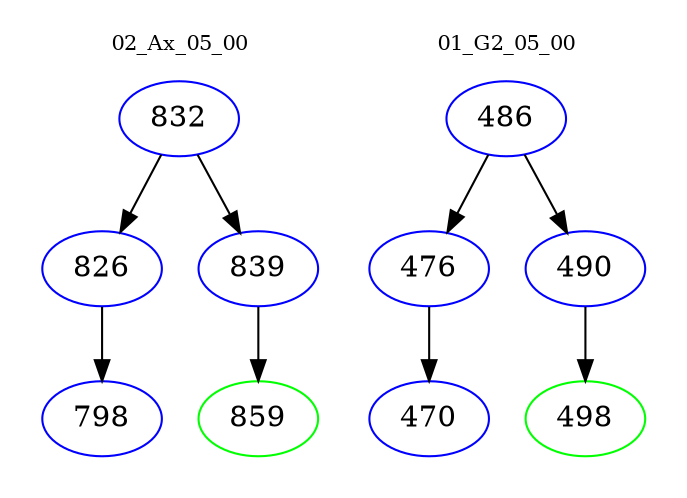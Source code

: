 digraph{
subgraph cluster_0 {
color = white
label = "02_Ax_05_00";
fontsize=10;
T0_832 [label="832", color="blue"]
T0_832 -> T0_826 [color="black"]
T0_826 [label="826", color="blue"]
T0_826 -> T0_798 [color="black"]
T0_798 [label="798", color="blue"]
T0_832 -> T0_839 [color="black"]
T0_839 [label="839", color="blue"]
T0_839 -> T0_859 [color="black"]
T0_859 [label="859", color="green"]
}
subgraph cluster_1 {
color = white
label = "01_G2_05_00";
fontsize=10;
T1_486 [label="486", color="blue"]
T1_486 -> T1_476 [color="black"]
T1_476 [label="476", color="blue"]
T1_476 -> T1_470 [color="black"]
T1_470 [label="470", color="blue"]
T1_486 -> T1_490 [color="black"]
T1_490 [label="490", color="blue"]
T1_490 -> T1_498 [color="black"]
T1_498 [label="498", color="green"]
}
}
